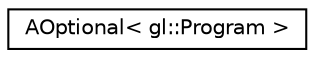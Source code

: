 digraph "Graphical Class Hierarchy"
{
 // LATEX_PDF_SIZE
  edge [fontname="Helvetica",fontsize="10",labelfontname="Helvetica",labelfontsize="10"];
  node [fontname="Helvetica",fontsize="10",shape=record];
  rankdir="LR";
  Node0 [label="AOptional\< gl::Program \>",height=0.2,width=0.4,color="black", fillcolor="white", style="filled",URL="$classAOptional.html",tooltip=" "];
}
